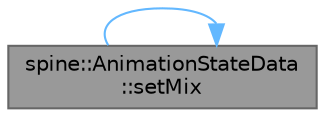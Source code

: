 digraph "spine::AnimationStateData::setMix"
{
 // LATEX_PDF_SIZE
  bgcolor="transparent";
  edge [fontname=Helvetica,fontsize=10,labelfontname=Helvetica,labelfontsize=10];
  node [fontname=Helvetica,fontsize=10,shape=box,height=0.2,width=0.4];
  rankdir="LR";
  Node1 [id="Node000001",label="spine::AnimationStateData\l::setMix",height=0.2,width=0.4,color="gray40", fillcolor="grey60", style="filled", fontcolor="black",tooltip="Sets a mix duration by animation names."];
  Node1 -> Node1 [id="edge1_Node000001_Node000001",color="steelblue1",style="solid",tooltip=" "];
}
